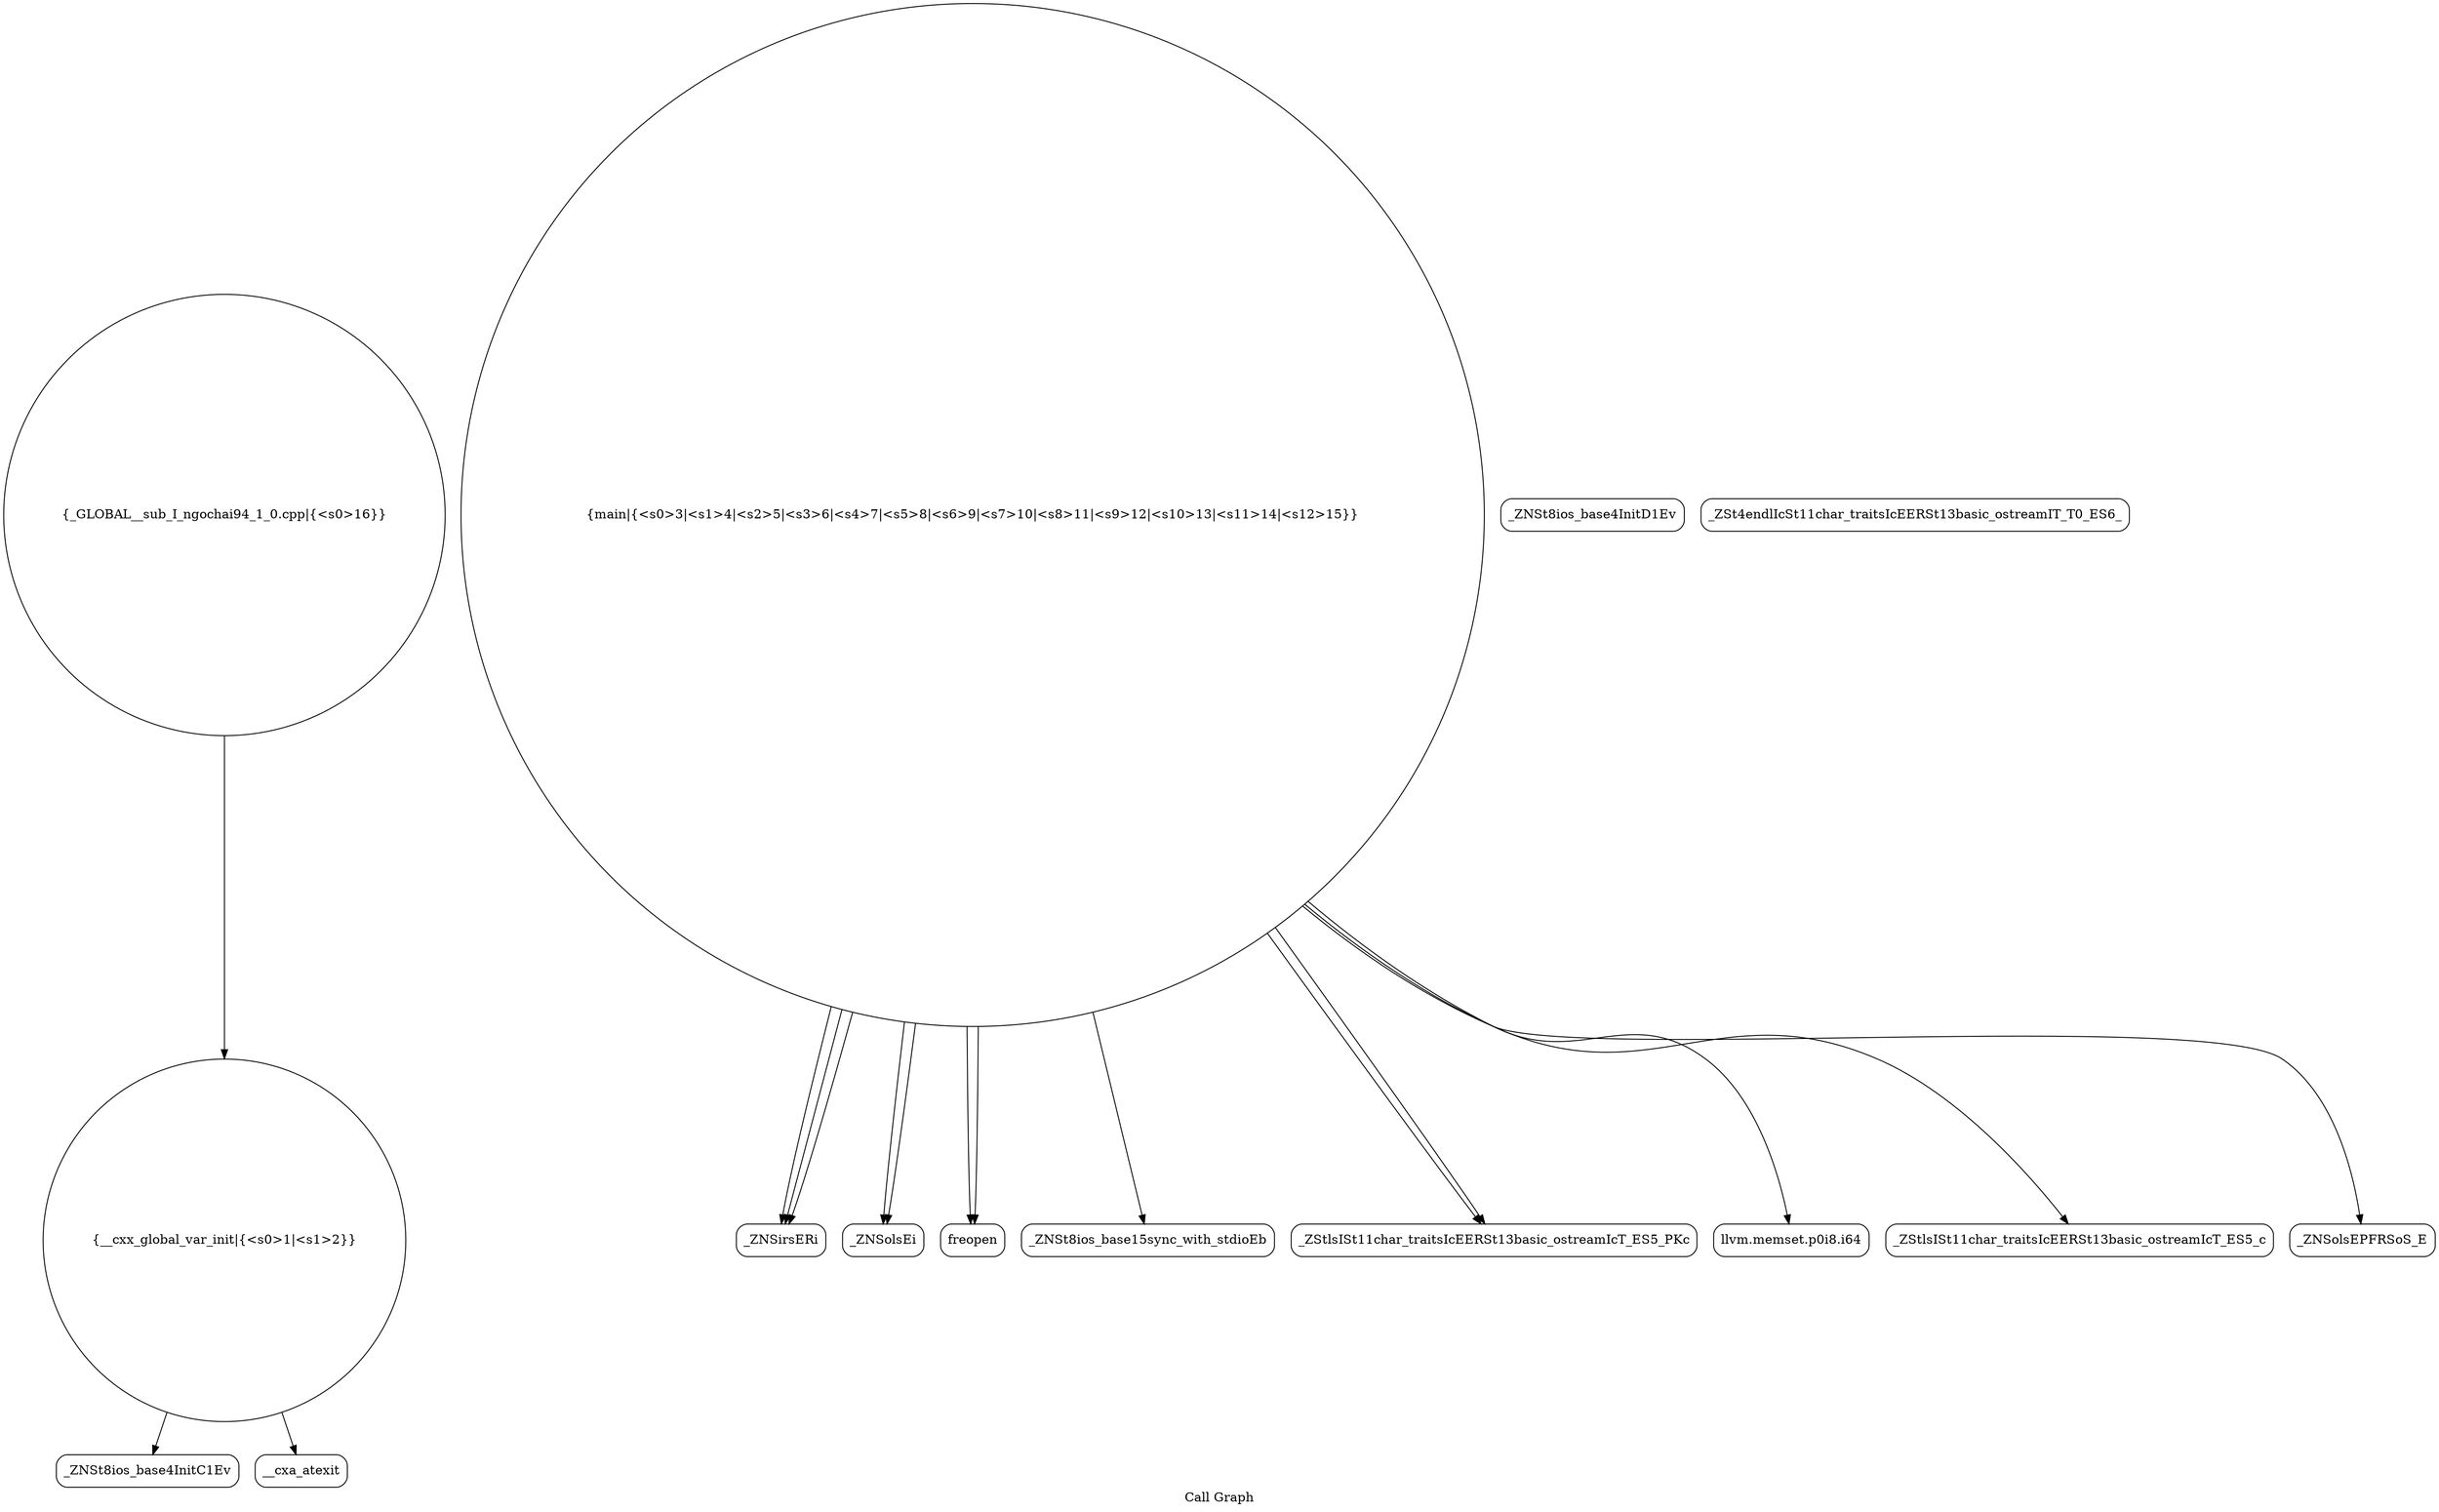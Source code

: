digraph "Call Graph" {
	label="Call Graph";

	Node0x558b2bd900b0 [shape=record,shape=circle,label="{__cxx_global_var_init|{<s0>1|<s1>2}}"];
	Node0x558b2bd900b0:s0 -> Node0x558b2bd90540[color=black];
	Node0x558b2bd900b0:s1 -> Node0x558b2bd90640[color=black];
	Node0x558b2bd90840 [shape=record,shape=Mrecord,label="{_ZNSirsERi}"];
	Node0x558b2bd90bc0 [shape=record,shape=circle,label="{_GLOBAL__sub_I_ngochai94_1_0.cpp|{<s0>16}}"];
	Node0x558b2bd90bc0:s0 -> Node0x558b2bd900b0[color=black];
	Node0x558b2bd905c0 [shape=record,shape=Mrecord,label="{_ZNSt8ios_base4InitD1Ev}"];
	Node0x558b2bd90940 [shape=record,shape=Mrecord,label="{_ZNSolsEi}"];
	Node0x558b2bd906c0 [shape=record,shape=circle,label="{main|{<s0>3|<s1>4|<s2>5|<s3>6|<s4>7|<s5>8|<s6>9|<s7>10|<s8>11|<s9>12|<s10>13|<s11>14|<s12>15}}"];
	Node0x558b2bd906c0:s0 -> Node0x558b2bd90740[color=black];
	Node0x558b2bd906c0:s1 -> Node0x558b2bd90740[color=black];
	Node0x558b2bd906c0:s2 -> Node0x558b2bd907c0[color=black];
	Node0x558b2bd906c0:s3 -> Node0x558b2bd90840[color=black];
	Node0x558b2bd906c0:s4 -> Node0x558b2bd908c0[color=black];
	Node0x558b2bd906c0:s5 -> Node0x558b2bd90940[color=black];
	Node0x558b2bd906c0:s6 -> Node0x558b2bd908c0[color=black];
	Node0x558b2bd906c0:s7 -> Node0x558b2bd90840[color=black];
	Node0x558b2bd906c0:s8 -> Node0x558b2bd909c0[color=black];
	Node0x558b2bd906c0:s9 -> Node0x558b2bd90840[color=black];
	Node0x558b2bd906c0:s10 -> Node0x558b2bd90940[color=black];
	Node0x558b2bd906c0:s11 -> Node0x558b2bd90a40[color=black];
	Node0x558b2bd906c0:s12 -> Node0x558b2bd90ac0[color=black];
	Node0x558b2bd90a40 [shape=record,shape=Mrecord,label="{_ZStlsISt11char_traitsIcEERSt13basic_ostreamIcT_ES5_c}"];
	Node0x558b2bd907c0 [shape=record,shape=Mrecord,label="{_ZNSt8ios_base15sync_with_stdioEb}"];
	Node0x558b2bd90b40 [shape=record,shape=Mrecord,label="{_ZSt4endlIcSt11char_traitsIcEERSt13basic_ostreamIT_T0_ES6_}"];
	Node0x558b2bd90540 [shape=record,shape=Mrecord,label="{_ZNSt8ios_base4InitC1Ev}"];
	Node0x558b2bd908c0 [shape=record,shape=Mrecord,label="{_ZStlsISt11char_traitsIcEERSt13basic_ostreamIcT_ES5_PKc}"];
	Node0x558b2bd90640 [shape=record,shape=Mrecord,label="{__cxa_atexit}"];
	Node0x558b2bd909c0 [shape=record,shape=Mrecord,label="{llvm.memset.p0i8.i64}"];
	Node0x558b2bd90740 [shape=record,shape=Mrecord,label="{freopen}"];
	Node0x558b2bd90ac0 [shape=record,shape=Mrecord,label="{_ZNSolsEPFRSoS_E}"];
}
